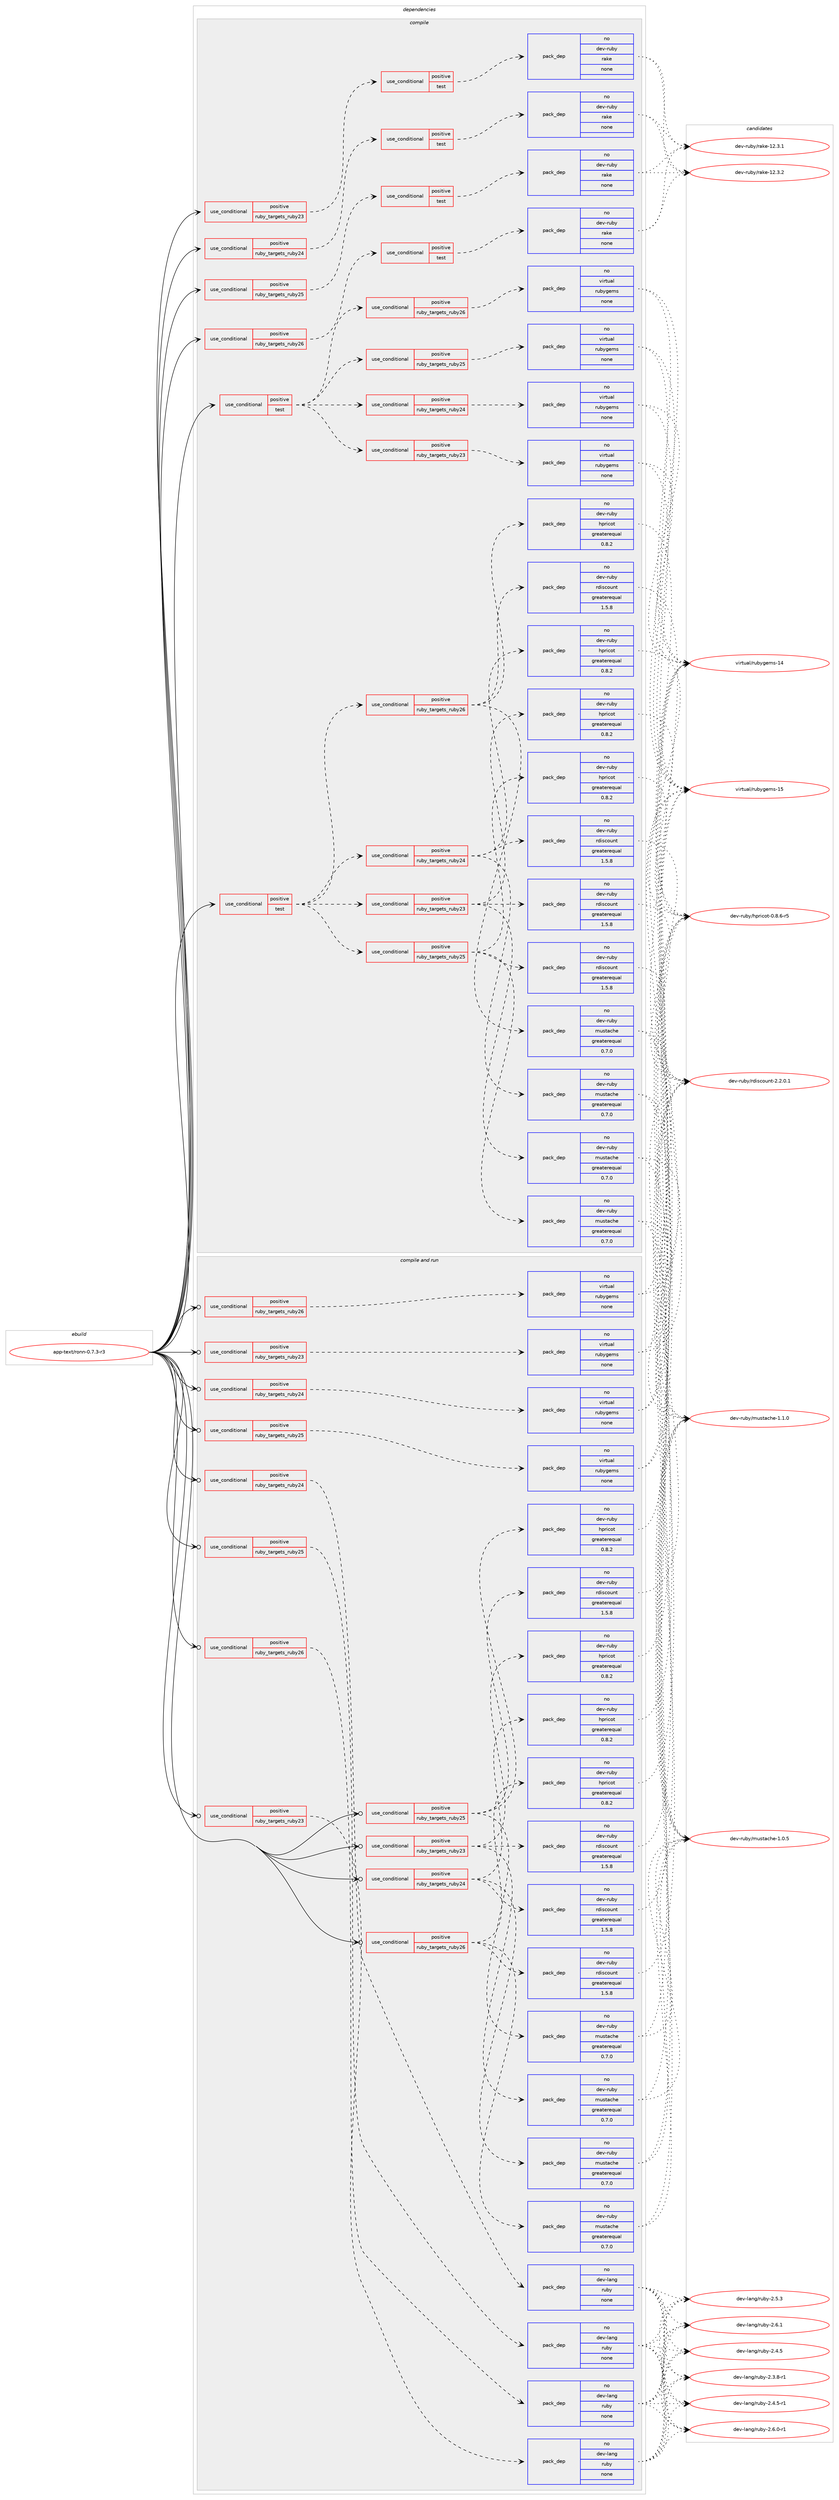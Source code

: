 digraph prolog {

# *************
# Graph options
# *************

newrank=true;
concentrate=true;
compound=true;
graph [rankdir=LR,fontname=Helvetica,fontsize=10,ranksep=1.5];#, ranksep=2.5, nodesep=0.2];
edge  [arrowhead=vee];
node  [fontname=Helvetica,fontsize=10];

# **********
# The ebuild
# **********

subgraph cluster_leftcol {
color=gray;
rank=same;
label=<<i>ebuild</i>>;
id [label="app-text/ronn-0.7.3-r3", color=red, width=4, href="../app-text/ronn-0.7.3-r3.svg"];
}

# ****************
# The dependencies
# ****************

subgraph cluster_midcol {
color=gray;
label=<<i>dependencies</i>>;
subgraph cluster_compile {
fillcolor="#eeeeee";
style=filled;
label=<<i>compile</i>>;
subgraph cond356031 {
dependency1312228 [label=<<TABLE BORDER="0" CELLBORDER="1" CELLSPACING="0" CELLPADDING="4"><TR><TD ROWSPAN="3" CELLPADDING="10">use_conditional</TD></TR><TR><TD>positive</TD></TR><TR><TD>ruby_targets_ruby23</TD></TR></TABLE>>, shape=none, color=red];
subgraph cond356032 {
dependency1312229 [label=<<TABLE BORDER="0" CELLBORDER="1" CELLSPACING="0" CELLPADDING="4"><TR><TD ROWSPAN="3" CELLPADDING="10">use_conditional</TD></TR><TR><TD>positive</TD></TR><TR><TD>test</TD></TR></TABLE>>, shape=none, color=red];
subgraph pack935646 {
dependency1312230 [label=<<TABLE BORDER="0" CELLBORDER="1" CELLSPACING="0" CELLPADDING="4" WIDTH="220"><TR><TD ROWSPAN="6" CELLPADDING="30">pack_dep</TD></TR><TR><TD WIDTH="110">no</TD></TR><TR><TD>dev-ruby</TD></TR><TR><TD>rake</TD></TR><TR><TD>none</TD></TR><TR><TD></TD></TR></TABLE>>, shape=none, color=blue];
}
dependency1312229:e -> dependency1312230:w [weight=20,style="dashed",arrowhead="vee"];
}
dependency1312228:e -> dependency1312229:w [weight=20,style="dashed",arrowhead="vee"];
}
id:e -> dependency1312228:w [weight=20,style="solid",arrowhead="vee"];
subgraph cond356033 {
dependency1312231 [label=<<TABLE BORDER="0" CELLBORDER="1" CELLSPACING="0" CELLPADDING="4"><TR><TD ROWSPAN="3" CELLPADDING="10">use_conditional</TD></TR><TR><TD>positive</TD></TR><TR><TD>ruby_targets_ruby24</TD></TR></TABLE>>, shape=none, color=red];
subgraph cond356034 {
dependency1312232 [label=<<TABLE BORDER="0" CELLBORDER="1" CELLSPACING="0" CELLPADDING="4"><TR><TD ROWSPAN="3" CELLPADDING="10">use_conditional</TD></TR><TR><TD>positive</TD></TR><TR><TD>test</TD></TR></TABLE>>, shape=none, color=red];
subgraph pack935647 {
dependency1312233 [label=<<TABLE BORDER="0" CELLBORDER="1" CELLSPACING="0" CELLPADDING="4" WIDTH="220"><TR><TD ROWSPAN="6" CELLPADDING="30">pack_dep</TD></TR><TR><TD WIDTH="110">no</TD></TR><TR><TD>dev-ruby</TD></TR><TR><TD>rake</TD></TR><TR><TD>none</TD></TR><TR><TD></TD></TR></TABLE>>, shape=none, color=blue];
}
dependency1312232:e -> dependency1312233:w [weight=20,style="dashed",arrowhead="vee"];
}
dependency1312231:e -> dependency1312232:w [weight=20,style="dashed",arrowhead="vee"];
}
id:e -> dependency1312231:w [weight=20,style="solid",arrowhead="vee"];
subgraph cond356035 {
dependency1312234 [label=<<TABLE BORDER="0" CELLBORDER="1" CELLSPACING="0" CELLPADDING="4"><TR><TD ROWSPAN="3" CELLPADDING="10">use_conditional</TD></TR><TR><TD>positive</TD></TR><TR><TD>ruby_targets_ruby25</TD></TR></TABLE>>, shape=none, color=red];
subgraph cond356036 {
dependency1312235 [label=<<TABLE BORDER="0" CELLBORDER="1" CELLSPACING="0" CELLPADDING="4"><TR><TD ROWSPAN="3" CELLPADDING="10">use_conditional</TD></TR><TR><TD>positive</TD></TR><TR><TD>test</TD></TR></TABLE>>, shape=none, color=red];
subgraph pack935648 {
dependency1312236 [label=<<TABLE BORDER="0" CELLBORDER="1" CELLSPACING="0" CELLPADDING="4" WIDTH="220"><TR><TD ROWSPAN="6" CELLPADDING="30">pack_dep</TD></TR><TR><TD WIDTH="110">no</TD></TR><TR><TD>dev-ruby</TD></TR><TR><TD>rake</TD></TR><TR><TD>none</TD></TR><TR><TD></TD></TR></TABLE>>, shape=none, color=blue];
}
dependency1312235:e -> dependency1312236:w [weight=20,style="dashed",arrowhead="vee"];
}
dependency1312234:e -> dependency1312235:w [weight=20,style="dashed",arrowhead="vee"];
}
id:e -> dependency1312234:w [weight=20,style="solid",arrowhead="vee"];
subgraph cond356037 {
dependency1312237 [label=<<TABLE BORDER="0" CELLBORDER="1" CELLSPACING="0" CELLPADDING="4"><TR><TD ROWSPAN="3" CELLPADDING="10">use_conditional</TD></TR><TR><TD>positive</TD></TR><TR><TD>ruby_targets_ruby26</TD></TR></TABLE>>, shape=none, color=red];
subgraph cond356038 {
dependency1312238 [label=<<TABLE BORDER="0" CELLBORDER="1" CELLSPACING="0" CELLPADDING="4"><TR><TD ROWSPAN="3" CELLPADDING="10">use_conditional</TD></TR><TR><TD>positive</TD></TR><TR><TD>test</TD></TR></TABLE>>, shape=none, color=red];
subgraph pack935649 {
dependency1312239 [label=<<TABLE BORDER="0" CELLBORDER="1" CELLSPACING="0" CELLPADDING="4" WIDTH="220"><TR><TD ROWSPAN="6" CELLPADDING="30">pack_dep</TD></TR><TR><TD WIDTH="110">no</TD></TR><TR><TD>dev-ruby</TD></TR><TR><TD>rake</TD></TR><TR><TD>none</TD></TR><TR><TD></TD></TR></TABLE>>, shape=none, color=blue];
}
dependency1312238:e -> dependency1312239:w [weight=20,style="dashed",arrowhead="vee"];
}
dependency1312237:e -> dependency1312238:w [weight=20,style="dashed",arrowhead="vee"];
}
id:e -> dependency1312237:w [weight=20,style="solid",arrowhead="vee"];
subgraph cond356039 {
dependency1312240 [label=<<TABLE BORDER="0" CELLBORDER="1" CELLSPACING="0" CELLPADDING="4"><TR><TD ROWSPAN="3" CELLPADDING="10">use_conditional</TD></TR><TR><TD>positive</TD></TR><TR><TD>test</TD></TR></TABLE>>, shape=none, color=red];
subgraph cond356040 {
dependency1312241 [label=<<TABLE BORDER="0" CELLBORDER="1" CELLSPACING="0" CELLPADDING="4"><TR><TD ROWSPAN="3" CELLPADDING="10">use_conditional</TD></TR><TR><TD>positive</TD></TR><TR><TD>ruby_targets_ruby23</TD></TR></TABLE>>, shape=none, color=red];
subgraph pack935650 {
dependency1312242 [label=<<TABLE BORDER="0" CELLBORDER="1" CELLSPACING="0" CELLPADDING="4" WIDTH="220"><TR><TD ROWSPAN="6" CELLPADDING="30">pack_dep</TD></TR><TR><TD WIDTH="110">no</TD></TR><TR><TD>dev-ruby</TD></TR><TR><TD>hpricot</TD></TR><TR><TD>greaterequal</TD></TR><TR><TD>0.8.2</TD></TR></TABLE>>, shape=none, color=blue];
}
dependency1312241:e -> dependency1312242:w [weight=20,style="dashed",arrowhead="vee"];
subgraph pack935651 {
dependency1312243 [label=<<TABLE BORDER="0" CELLBORDER="1" CELLSPACING="0" CELLPADDING="4" WIDTH="220"><TR><TD ROWSPAN="6" CELLPADDING="30">pack_dep</TD></TR><TR><TD WIDTH="110">no</TD></TR><TR><TD>dev-ruby</TD></TR><TR><TD>mustache</TD></TR><TR><TD>greaterequal</TD></TR><TR><TD>0.7.0</TD></TR></TABLE>>, shape=none, color=blue];
}
dependency1312241:e -> dependency1312243:w [weight=20,style="dashed",arrowhead="vee"];
subgraph pack935652 {
dependency1312244 [label=<<TABLE BORDER="0" CELLBORDER="1" CELLSPACING="0" CELLPADDING="4" WIDTH="220"><TR><TD ROWSPAN="6" CELLPADDING="30">pack_dep</TD></TR><TR><TD WIDTH="110">no</TD></TR><TR><TD>dev-ruby</TD></TR><TR><TD>rdiscount</TD></TR><TR><TD>greaterequal</TD></TR><TR><TD>1.5.8</TD></TR></TABLE>>, shape=none, color=blue];
}
dependency1312241:e -> dependency1312244:w [weight=20,style="dashed",arrowhead="vee"];
}
dependency1312240:e -> dependency1312241:w [weight=20,style="dashed",arrowhead="vee"];
subgraph cond356041 {
dependency1312245 [label=<<TABLE BORDER="0" CELLBORDER="1" CELLSPACING="0" CELLPADDING="4"><TR><TD ROWSPAN="3" CELLPADDING="10">use_conditional</TD></TR><TR><TD>positive</TD></TR><TR><TD>ruby_targets_ruby24</TD></TR></TABLE>>, shape=none, color=red];
subgraph pack935653 {
dependency1312246 [label=<<TABLE BORDER="0" CELLBORDER="1" CELLSPACING="0" CELLPADDING="4" WIDTH="220"><TR><TD ROWSPAN="6" CELLPADDING="30">pack_dep</TD></TR><TR><TD WIDTH="110">no</TD></TR><TR><TD>dev-ruby</TD></TR><TR><TD>hpricot</TD></TR><TR><TD>greaterequal</TD></TR><TR><TD>0.8.2</TD></TR></TABLE>>, shape=none, color=blue];
}
dependency1312245:e -> dependency1312246:w [weight=20,style="dashed",arrowhead="vee"];
subgraph pack935654 {
dependency1312247 [label=<<TABLE BORDER="0" CELLBORDER="1" CELLSPACING="0" CELLPADDING="4" WIDTH="220"><TR><TD ROWSPAN="6" CELLPADDING="30">pack_dep</TD></TR><TR><TD WIDTH="110">no</TD></TR><TR><TD>dev-ruby</TD></TR><TR><TD>mustache</TD></TR><TR><TD>greaterequal</TD></TR><TR><TD>0.7.0</TD></TR></TABLE>>, shape=none, color=blue];
}
dependency1312245:e -> dependency1312247:w [weight=20,style="dashed",arrowhead="vee"];
subgraph pack935655 {
dependency1312248 [label=<<TABLE BORDER="0" CELLBORDER="1" CELLSPACING="0" CELLPADDING="4" WIDTH="220"><TR><TD ROWSPAN="6" CELLPADDING="30">pack_dep</TD></TR><TR><TD WIDTH="110">no</TD></TR><TR><TD>dev-ruby</TD></TR><TR><TD>rdiscount</TD></TR><TR><TD>greaterequal</TD></TR><TR><TD>1.5.8</TD></TR></TABLE>>, shape=none, color=blue];
}
dependency1312245:e -> dependency1312248:w [weight=20,style="dashed",arrowhead="vee"];
}
dependency1312240:e -> dependency1312245:w [weight=20,style="dashed",arrowhead="vee"];
subgraph cond356042 {
dependency1312249 [label=<<TABLE BORDER="0" CELLBORDER="1" CELLSPACING="0" CELLPADDING="4"><TR><TD ROWSPAN="3" CELLPADDING="10">use_conditional</TD></TR><TR><TD>positive</TD></TR><TR><TD>ruby_targets_ruby25</TD></TR></TABLE>>, shape=none, color=red];
subgraph pack935656 {
dependency1312250 [label=<<TABLE BORDER="0" CELLBORDER="1" CELLSPACING="0" CELLPADDING="4" WIDTH="220"><TR><TD ROWSPAN="6" CELLPADDING="30">pack_dep</TD></TR><TR><TD WIDTH="110">no</TD></TR><TR><TD>dev-ruby</TD></TR><TR><TD>hpricot</TD></TR><TR><TD>greaterequal</TD></TR><TR><TD>0.8.2</TD></TR></TABLE>>, shape=none, color=blue];
}
dependency1312249:e -> dependency1312250:w [weight=20,style="dashed",arrowhead="vee"];
subgraph pack935657 {
dependency1312251 [label=<<TABLE BORDER="0" CELLBORDER="1" CELLSPACING="0" CELLPADDING="4" WIDTH="220"><TR><TD ROWSPAN="6" CELLPADDING="30">pack_dep</TD></TR><TR><TD WIDTH="110">no</TD></TR><TR><TD>dev-ruby</TD></TR><TR><TD>mustache</TD></TR><TR><TD>greaterequal</TD></TR><TR><TD>0.7.0</TD></TR></TABLE>>, shape=none, color=blue];
}
dependency1312249:e -> dependency1312251:w [weight=20,style="dashed",arrowhead="vee"];
subgraph pack935658 {
dependency1312252 [label=<<TABLE BORDER="0" CELLBORDER="1" CELLSPACING="0" CELLPADDING="4" WIDTH="220"><TR><TD ROWSPAN="6" CELLPADDING="30">pack_dep</TD></TR><TR><TD WIDTH="110">no</TD></TR><TR><TD>dev-ruby</TD></TR><TR><TD>rdiscount</TD></TR><TR><TD>greaterequal</TD></TR><TR><TD>1.5.8</TD></TR></TABLE>>, shape=none, color=blue];
}
dependency1312249:e -> dependency1312252:w [weight=20,style="dashed",arrowhead="vee"];
}
dependency1312240:e -> dependency1312249:w [weight=20,style="dashed",arrowhead="vee"];
subgraph cond356043 {
dependency1312253 [label=<<TABLE BORDER="0" CELLBORDER="1" CELLSPACING="0" CELLPADDING="4"><TR><TD ROWSPAN="3" CELLPADDING="10">use_conditional</TD></TR><TR><TD>positive</TD></TR><TR><TD>ruby_targets_ruby26</TD></TR></TABLE>>, shape=none, color=red];
subgraph pack935659 {
dependency1312254 [label=<<TABLE BORDER="0" CELLBORDER="1" CELLSPACING="0" CELLPADDING="4" WIDTH="220"><TR><TD ROWSPAN="6" CELLPADDING="30">pack_dep</TD></TR><TR><TD WIDTH="110">no</TD></TR><TR><TD>dev-ruby</TD></TR><TR><TD>hpricot</TD></TR><TR><TD>greaterequal</TD></TR><TR><TD>0.8.2</TD></TR></TABLE>>, shape=none, color=blue];
}
dependency1312253:e -> dependency1312254:w [weight=20,style="dashed",arrowhead="vee"];
subgraph pack935660 {
dependency1312255 [label=<<TABLE BORDER="0" CELLBORDER="1" CELLSPACING="0" CELLPADDING="4" WIDTH="220"><TR><TD ROWSPAN="6" CELLPADDING="30">pack_dep</TD></TR><TR><TD WIDTH="110">no</TD></TR><TR><TD>dev-ruby</TD></TR><TR><TD>mustache</TD></TR><TR><TD>greaterequal</TD></TR><TR><TD>0.7.0</TD></TR></TABLE>>, shape=none, color=blue];
}
dependency1312253:e -> dependency1312255:w [weight=20,style="dashed",arrowhead="vee"];
subgraph pack935661 {
dependency1312256 [label=<<TABLE BORDER="0" CELLBORDER="1" CELLSPACING="0" CELLPADDING="4" WIDTH="220"><TR><TD ROWSPAN="6" CELLPADDING="30">pack_dep</TD></TR><TR><TD WIDTH="110">no</TD></TR><TR><TD>dev-ruby</TD></TR><TR><TD>rdiscount</TD></TR><TR><TD>greaterequal</TD></TR><TR><TD>1.5.8</TD></TR></TABLE>>, shape=none, color=blue];
}
dependency1312253:e -> dependency1312256:w [weight=20,style="dashed",arrowhead="vee"];
}
dependency1312240:e -> dependency1312253:w [weight=20,style="dashed",arrowhead="vee"];
}
id:e -> dependency1312240:w [weight=20,style="solid",arrowhead="vee"];
subgraph cond356044 {
dependency1312257 [label=<<TABLE BORDER="0" CELLBORDER="1" CELLSPACING="0" CELLPADDING="4"><TR><TD ROWSPAN="3" CELLPADDING="10">use_conditional</TD></TR><TR><TD>positive</TD></TR><TR><TD>test</TD></TR></TABLE>>, shape=none, color=red];
subgraph cond356045 {
dependency1312258 [label=<<TABLE BORDER="0" CELLBORDER="1" CELLSPACING="0" CELLPADDING="4"><TR><TD ROWSPAN="3" CELLPADDING="10">use_conditional</TD></TR><TR><TD>positive</TD></TR><TR><TD>ruby_targets_ruby23</TD></TR></TABLE>>, shape=none, color=red];
subgraph pack935662 {
dependency1312259 [label=<<TABLE BORDER="0" CELLBORDER="1" CELLSPACING="0" CELLPADDING="4" WIDTH="220"><TR><TD ROWSPAN="6" CELLPADDING="30">pack_dep</TD></TR><TR><TD WIDTH="110">no</TD></TR><TR><TD>virtual</TD></TR><TR><TD>rubygems</TD></TR><TR><TD>none</TD></TR><TR><TD></TD></TR></TABLE>>, shape=none, color=blue];
}
dependency1312258:e -> dependency1312259:w [weight=20,style="dashed",arrowhead="vee"];
}
dependency1312257:e -> dependency1312258:w [weight=20,style="dashed",arrowhead="vee"];
subgraph cond356046 {
dependency1312260 [label=<<TABLE BORDER="0" CELLBORDER="1" CELLSPACING="0" CELLPADDING="4"><TR><TD ROWSPAN="3" CELLPADDING="10">use_conditional</TD></TR><TR><TD>positive</TD></TR><TR><TD>ruby_targets_ruby24</TD></TR></TABLE>>, shape=none, color=red];
subgraph pack935663 {
dependency1312261 [label=<<TABLE BORDER="0" CELLBORDER="1" CELLSPACING="0" CELLPADDING="4" WIDTH="220"><TR><TD ROWSPAN="6" CELLPADDING="30">pack_dep</TD></TR><TR><TD WIDTH="110">no</TD></TR><TR><TD>virtual</TD></TR><TR><TD>rubygems</TD></TR><TR><TD>none</TD></TR><TR><TD></TD></TR></TABLE>>, shape=none, color=blue];
}
dependency1312260:e -> dependency1312261:w [weight=20,style="dashed",arrowhead="vee"];
}
dependency1312257:e -> dependency1312260:w [weight=20,style="dashed",arrowhead="vee"];
subgraph cond356047 {
dependency1312262 [label=<<TABLE BORDER="0" CELLBORDER="1" CELLSPACING="0" CELLPADDING="4"><TR><TD ROWSPAN="3" CELLPADDING="10">use_conditional</TD></TR><TR><TD>positive</TD></TR><TR><TD>ruby_targets_ruby25</TD></TR></TABLE>>, shape=none, color=red];
subgraph pack935664 {
dependency1312263 [label=<<TABLE BORDER="0" CELLBORDER="1" CELLSPACING="0" CELLPADDING="4" WIDTH="220"><TR><TD ROWSPAN="6" CELLPADDING="30">pack_dep</TD></TR><TR><TD WIDTH="110">no</TD></TR><TR><TD>virtual</TD></TR><TR><TD>rubygems</TD></TR><TR><TD>none</TD></TR><TR><TD></TD></TR></TABLE>>, shape=none, color=blue];
}
dependency1312262:e -> dependency1312263:w [weight=20,style="dashed",arrowhead="vee"];
}
dependency1312257:e -> dependency1312262:w [weight=20,style="dashed",arrowhead="vee"];
subgraph cond356048 {
dependency1312264 [label=<<TABLE BORDER="0" CELLBORDER="1" CELLSPACING="0" CELLPADDING="4"><TR><TD ROWSPAN="3" CELLPADDING="10">use_conditional</TD></TR><TR><TD>positive</TD></TR><TR><TD>ruby_targets_ruby26</TD></TR></TABLE>>, shape=none, color=red];
subgraph pack935665 {
dependency1312265 [label=<<TABLE BORDER="0" CELLBORDER="1" CELLSPACING="0" CELLPADDING="4" WIDTH="220"><TR><TD ROWSPAN="6" CELLPADDING="30">pack_dep</TD></TR><TR><TD WIDTH="110">no</TD></TR><TR><TD>virtual</TD></TR><TR><TD>rubygems</TD></TR><TR><TD>none</TD></TR><TR><TD></TD></TR></TABLE>>, shape=none, color=blue];
}
dependency1312264:e -> dependency1312265:w [weight=20,style="dashed",arrowhead="vee"];
}
dependency1312257:e -> dependency1312264:w [weight=20,style="dashed",arrowhead="vee"];
}
id:e -> dependency1312257:w [weight=20,style="solid",arrowhead="vee"];
}
subgraph cluster_compileandrun {
fillcolor="#eeeeee";
style=filled;
label=<<i>compile and run</i>>;
subgraph cond356049 {
dependency1312266 [label=<<TABLE BORDER="0" CELLBORDER="1" CELLSPACING="0" CELLPADDING="4"><TR><TD ROWSPAN="3" CELLPADDING="10">use_conditional</TD></TR><TR><TD>positive</TD></TR><TR><TD>ruby_targets_ruby23</TD></TR></TABLE>>, shape=none, color=red];
subgraph pack935666 {
dependency1312267 [label=<<TABLE BORDER="0" CELLBORDER="1" CELLSPACING="0" CELLPADDING="4" WIDTH="220"><TR><TD ROWSPAN="6" CELLPADDING="30">pack_dep</TD></TR><TR><TD WIDTH="110">no</TD></TR><TR><TD>dev-lang</TD></TR><TR><TD>ruby</TD></TR><TR><TD>none</TD></TR><TR><TD></TD></TR></TABLE>>, shape=none, color=blue];
}
dependency1312266:e -> dependency1312267:w [weight=20,style="dashed",arrowhead="vee"];
}
id:e -> dependency1312266:w [weight=20,style="solid",arrowhead="odotvee"];
subgraph cond356050 {
dependency1312268 [label=<<TABLE BORDER="0" CELLBORDER="1" CELLSPACING="0" CELLPADDING="4"><TR><TD ROWSPAN="3" CELLPADDING="10">use_conditional</TD></TR><TR><TD>positive</TD></TR><TR><TD>ruby_targets_ruby23</TD></TR></TABLE>>, shape=none, color=red];
subgraph pack935667 {
dependency1312269 [label=<<TABLE BORDER="0" CELLBORDER="1" CELLSPACING="0" CELLPADDING="4" WIDTH="220"><TR><TD ROWSPAN="6" CELLPADDING="30">pack_dep</TD></TR><TR><TD WIDTH="110">no</TD></TR><TR><TD>dev-ruby</TD></TR><TR><TD>hpricot</TD></TR><TR><TD>greaterequal</TD></TR><TR><TD>0.8.2</TD></TR></TABLE>>, shape=none, color=blue];
}
dependency1312268:e -> dependency1312269:w [weight=20,style="dashed",arrowhead="vee"];
subgraph pack935668 {
dependency1312270 [label=<<TABLE BORDER="0" CELLBORDER="1" CELLSPACING="0" CELLPADDING="4" WIDTH="220"><TR><TD ROWSPAN="6" CELLPADDING="30">pack_dep</TD></TR><TR><TD WIDTH="110">no</TD></TR><TR><TD>dev-ruby</TD></TR><TR><TD>mustache</TD></TR><TR><TD>greaterequal</TD></TR><TR><TD>0.7.0</TD></TR></TABLE>>, shape=none, color=blue];
}
dependency1312268:e -> dependency1312270:w [weight=20,style="dashed",arrowhead="vee"];
subgraph pack935669 {
dependency1312271 [label=<<TABLE BORDER="0" CELLBORDER="1" CELLSPACING="0" CELLPADDING="4" WIDTH="220"><TR><TD ROWSPAN="6" CELLPADDING="30">pack_dep</TD></TR><TR><TD WIDTH="110">no</TD></TR><TR><TD>dev-ruby</TD></TR><TR><TD>rdiscount</TD></TR><TR><TD>greaterequal</TD></TR><TR><TD>1.5.8</TD></TR></TABLE>>, shape=none, color=blue];
}
dependency1312268:e -> dependency1312271:w [weight=20,style="dashed",arrowhead="vee"];
}
id:e -> dependency1312268:w [weight=20,style="solid",arrowhead="odotvee"];
subgraph cond356051 {
dependency1312272 [label=<<TABLE BORDER="0" CELLBORDER="1" CELLSPACING="0" CELLPADDING="4"><TR><TD ROWSPAN="3" CELLPADDING="10">use_conditional</TD></TR><TR><TD>positive</TD></TR><TR><TD>ruby_targets_ruby23</TD></TR></TABLE>>, shape=none, color=red];
subgraph pack935670 {
dependency1312273 [label=<<TABLE BORDER="0" CELLBORDER="1" CELLSPACING="0" CELLPADDING="4" WIDTH="220"><TR><TD ROWSPAN="6" CELLPADDING="30">pack_dep</TD></TR><TR><TD WIDTH="110">no</TD></TR><TR><TD>virtual</TD></TR><TR><TD>rubygems</TD></TR><TR><TD>none</TD></TR><TR><TD></TD></TR></TABLE>>, shape=none, color=blue];
}
dependency1312272:e -> dependency1312273:w [weight=20,style="dashed",arrowhead="vee"];
}
id:e -> dependency1312272:w [weight=20,style="solid",arrowhead="odotvee"];
subgraph cond356052 {
dependency1312274 [label=<<TABLE BORDER="0" CELLBORDER="1" CELLSPACING="0" CELLPADDING="4"><TR><TD ROWSPAN="3" CELLPADDING="10">use_conditional</TD></TR><TR><TD>positive</TD></TR><TR><TD>ruby_targets_ruby24</TD></TR></TABLE>>, shape=none, color=red];
subgraph pack935671 {
dependency1312275 [label=<<TABLE BORDER="0" CELLBORDER="1" CELLSPACING="0" CELLPADDING="4" WIDTH="220"><TR><TD ROWSPAN="6" CELLPADDING="30">pack_dep</TD></TR><TR><TD WIDTH="110">no</TD></TR><TR><TD>dev-lang</TD></TR><TR><TD>ruby</TD></TR><TR><TD>none</TD></TR><TR><TD></TD></TR></TABLE>>, shape=none, color=blue];
}
dependency1312274:e -> dependency1312275:w [weight=20,style="dashed",arrowhead="vee"];
}
id:e -> dependency1312274:w [weight=20,style="solid",arrowhead="odotvee"];
subgraph cond356053 {
dependency1312276 [label=<<TABLE BORDER="0" CELLBORDER="1" CELLSPACING="0" CELLPADDING="4"><TR><TD ROWSPAN="3" CELLPADDING="10">use_conditional</TD></TR><TR><TD>positive</TD></TR><TR><TD>ruby_targets_ruby24</TD></TR></TABLE>>, shape=none, color=red];
subgraph pack935672 {
dependency1312277 [label=<<TABLE BORDER="0" CELLBORDER="1" CELLSPACING="0" CELLPADDING="4" WIDTH="220"><TR><TD ROWSPAN="6" CELLPADDING="30">pack_dep</TD></TR><TR><TD WIDTH="110">no</TD></TR><TR><TD>dev-ruby</TD></TR><TR><TD>hpricot</TD></TR><TR><TD>greaterequal</TD></TR><TR><TD>0.8.2</TD></TR></TABLE>>, shape=none, color=blue];
}
dependency1312276:e -> dependency1312277:w [weight=20,style="dashed",arrowhead="vee"];
subgraph pack935673 {
dependency1312278 [label=<<TABLE BORDER="0" CELLBORDER="1" CELLSPACING="0" CELLPADDING="4" WIDTH="220"><TR><TD ROWSPAN="6" CELLPADDING="30">pack_dep</TD></TR><TR><TD WIDTH="110">no</TD></TR><TR><TD>dev-ruby</TD></TR><TR><TD>mustache</TD></TR><TR><TD>greaterequal</TD></TR><TR><TD>0.7.0</TD></TR></TABLE>>, shape=none, color=blue];
}
dependency1312276:e -> dependency1312278:w [weight=20,style="dashed",arrowhead="vee"];
subgraph pack935674 {
dependency1312279 [label=<<TABLE BORDER="0" CELLBORDER="1" CELLSPACING="0" CELLPADDING="4" WIDTH="220"><TR><TD ROWSPAN="6" CELLPADDING="30">pack_dep</TD></TR><TR><TD WIDTH="110">no</TD></TR><TR><TD>dev-ruby</TD></TR><TR><TD>rdiscount</TD></TR><TR><TD>greaterequal</TD></TR><TR><TD>1.5.8</TD></TR></TABLE>>, shape=none, color=blue];
}
dependency1312276:e -> dependency1312279:w [weight=20,style="dashed",arrowhead="vee"];
}
id:e -> dependency1312276:w [weight=20,style="solid",arrowhead="odotvee"];
subgraph cond356054 {
dependency1312280 [label=<<TABLE BORDER="0" CELLBORDER="1" CELLSPACING="0" CELLPADDING="4"><TR><TD ROWSPAN="3" CELLPADDING="10">use_conditional</TD></TR><TR><TD>positive</TD></TR><TR><TD>ruby_targets_ruby24</TD></TR></TABLE>>, shape=none, color=red];
subgraph pack935675 {
dependency1312281 [label=<<TABLE BORDER="0" CELLBORDER="1" CELLSPACING="0" CELLPADDING="4" WIDTH="220"><TR><TD ROWSPAN="6" CELLPADDING="30">pack_dep</TD></TR><TR><TD WIDTH="110">no</TD></TR><TR><TD>virtual</TD></TR><TR><TD>rubygems</TD></TR><TR><TD>none</TD></TR><TR><TD></TD></TR></TABLE>>, shape=none, color=blue];
}
dependency1312280:e -> dependency1312281:w [weight=20,style="dashed",arrowhead="vee"];
}
id:e -> dependency1312280:w [weight=20,style="solid",arrowhead="odotvee"];
subgraph cond356055 {
dependency1312282 [label=<<TABLE BORDER="0" CELLBORDER="1" CELLSPACING="0" CELLPADDING="4"><TR><TD ROWSPAN="3" CELLPADDING="10">use_conditional</TD></TR><TR><TD>positive</TD></TR><TR><TD>ruby_targets_ruby25</TD></TR></TABLE>>, shape=none, color=red];
subgraph pack935676 {
dependency1312283 [label=<<TABLE BORDER="0" CELLBORDER="1" CELLSPACING="0" CELLPADDING="4" WIDTH="220"><TR><TD ROWSPAN="6" CELLPADDING="30">pack_dep</TD></TR><TR><TD WIDTH="110">no</TD></TR><TR><TD>dev-lang</TD></TR><TR><TD>ruby</TD></TR><TR><TD>none</TD></TR><TR><TD></TD></TR></TABLE>>, shape=none, color=blue];
}
dependency1312282:e -> dependency1312283:w [weight=20,style="dashed",arrowhead="vee"];
}
id:e -> dependency1312282:w [weight=20,style="solid",arrowhead="odotvee"];
subgraph cond356056 {
dependency1312284 [label=<<TABLE BORDER="0" CELLBORDER="1" CELLSPACING="0" CELLPADDING="4"><TR><TD ROWSPAN="3" CELLPADDING="10">use_conditional</TD></TR><TR><TD>positive</TD></TR><TR><TD>ruby_targets_ruby25</TD></TR></TABLE>>, shape=none, color=red];
subgraph pack935677 {
dependency1312285 [label=<<TABLE BORDER="0" CELLBORDER="1" CELLSPACING="0" CELLPADDING="4" WIDTH="220"><TR><TD ROWSPAN="6" CELLPADDING="30">pack_dep</TD></TR><TR><TD WIDTH="110">no</TD></TR><TR><TD>dev-ruby</TD></TR><TR><TD>hpricot</TD></TR><TR><TD>greaterequal</TD></TR><TR><TD>0.8.2</TD></TR></TABLE>>, shape=none, color=blue];
}
dependency1312284:e -> dependency1312285:w [weight=20,style="dashed",arrowhead="vee"];
subgraph pack935678 {
dependency1312286 [label=<<TABLE BORDER="0" CELLBORDER="1" CELLSPACING="0" CELLPADDING="4" WIDTH="220"><TR><TD ROWSPAN="6" CELLPADDING="30">pack_dep</TD></TR><TR><TD WIDTH="110">no</TD></TR><TR><TD>dev-ruby</TD></TR><TR><TD>mustache</TD></TR><TR><TD>greaterequal</TD></TR><TR><TD>0.7.0</TD></TR></TABLE>>, shape=none, color=blue];
}
dependency1312284:e -> dependency1312286:w [weight=20,style="dashed",arrowhead="vee"];
subgraph pack935679 {
dependency1312287 [label=<<TABLE BORDER="0" CELLBORDER="1" CELLSPACING="0" CELLPADDING="4" WIDTH="220"><TR><TD ROWSPAN="6" CELLPADDING="30">pack_dep</TD></TR><TR><TD WIDTH="110">no</TD></TR><TR><TD>dev-ruby</TD></TR><TR><TD>rdiscount</TD></TR><TR><TD>greaterequal</TD></TR><TR><TD>1.5.8</TD></TR></TABLE>>, shape=none, color=blue];
}
dependency1312284:e -> dependency1312287:w [weight=20,style="dashed",arrowhead="vee"];
}
id:e -> dependency1312284:w [weight=20,style="solid",arrowhead="odotvee"];
subgraph cond356057 {
dependency1312288 [label=<<TABLE BORDER="0" CELLBORDER="1" CELLSPACING="0" CELLPADDING="4"><TR><TD ROWSPAN="3" CELLPADDING="10">use_conditional</TD></TR><TR><TD>positive</TD></TR><TR><TD>ruby_targets_ruby25</TD></TR></TABLE>>, shape=none, color=red];
subgraph pack935680 {
dependency1312289 [label=<<TABLE BORDER="0" CELLBORDER="1" CELLSPACING="0" CELLPADDING="4" WIDTH="220"><TR><TD ROWSPAN="6" CELLPADDING="30">pack_dep</TD></TR><TR><TD WIDTH="110">no</TD></TR><TR><TD>virtual</TD></TR><TR><TD>rubygems</TD></TR><TR><TD>none</TD></TR><TR><TD></TD></TR></TABLE>>, shape=none, color=blue];
}
dependency1312288:e -> dependency1312289:w [weight=20,style="dashed",arrowhead="vee"];
}
id:e -> dependency1312288:w [weight=20,style="solid",arrowhead="odotvee"];
subgraph cond356058 {
dependency1312290 [label=<<TABLE BORDER="0" CELLBORDER="1" CELLSPACING="0" CELLPADDING="4"><TR><TD ROWSPAN="3" CELLPADDING="10">use_conditional</TD></TR><TR><TD>positive</TD></TR><TR><TD>ruby_targets_ruby26</TD></TR></TABLE>>, shape=none, color=red];
subgraph pack935681 {
dependency1312291 [label=<<TABLE BORDER="0" CELLBORDER="1" CELLSPACING="0" CELLPADDING="4" WIDTH="220"><TR><TD ROWSPAN="6" CELLPADDING="30">pack_dep</TD></TR><TR><TD WIDTH="110">no</TD></TR><TR><TD>dev-lang</TD></TR><TR><TD>ruby</TD></TR><TR><TD>none</TD></TR><TR><TD></TD></TR></TABLE>>, shape=none, color=blue];
}
dependency1312290:e -> dependency1312291:w [weight=20,style="dashed",arrowhead="vee"];
}
id:e -> dependency1312290:w [weight=20,style="solid",arrowhead="odotvee"];
subgraph cond356059 {
dependency1312292 [label=<<TABLE BORDER="0" CELLBORDER="1" CELLSPACING="0" CELLPADDING="4"><TR><TD ROWSPAN="3" CELLPADDING="10">use_conditional</TD></TR><TR><TD>positive</TD></TR><TR><TD>ruby_targets_ruby26</TD></TR></TABLE>>, shape=none, color=red];
subgraph pack935682 {
dependency1312293 [label=<<TABLE BORDER="0" CELLBORDER="1" CELLSPACING="0" CELLPADDING="4" WIDTH="220"><TR><TD ROWSPAN="6" CELLPADDING="30">pack_dep</TD></TR><TR><TD WIDTH="110">no</TD></TR><TR><TD>dev-ruby</TD></TR><TR><TD>hpricot</TD></TR><TR><TD>greaterequal</TD></TR><TR><TD>0.8.2</TD></TR></TABLE>>, shape=none, color=blue];
}
dependency1312292:e -> dependency1312293:w [weight=20,style="dashed",arrowhead="vee"];
subgraph pack935683 {
dependency1312294 [label=<<TABLE BORDER="0" CELLBORDER="1" CELLSPACING="0" CELLPADDING="4" WIDTH="220"><TR><TD ROWSPAN="6" CELLPADDING="30">pack_dep</TD></TR><TR><TD WIDTH="110">no</TD></TR><TR><TD>dev-ruby</TD></TR><TR><TD>mustache</TD></TR><TR><TD>greaterequal</TD></TR><TR><TD>0.7.0</TD></TR></TABLE>>, shape=none, color=blue];
}
dependency1312292:e -> dependency1312294:w [weight=20,style="dashed",arrowhead="vee"];
subgraph pack935684 {
dependency1312295 [label=<<TABLE BORDER="0" CELLBORDER="1" CELLSPACING="0" CELLPADDING="4" WIDTH="220"><TR><TD ROWSPAN="6" CELLPADDING="30">pack_dep</TD></TR><TR><TD WIDTH="110">no</TD></TR><TR><TD>dev-ruby</TD></TR><TR><TD>rdiscount</TD></TR><TR><TD>greaterequal</TD></TR><TR><TD>1.5.8</TD></TR></TABLE>>, shape=none, color=blue];
}
dependency1312292:e -> dependency1312295:w [weight=20,style="dashed",arrowhead="vee"];
}
id:e -> dependency1312292:w [weight=20,style="solid",arrowhead="odotvee"];
subgraph cond356060 {
dependency1312296 [label=<<TABLE BORDER="0" CELLBORDER="1" CELLSPACING="0" CELLPADDING="4"><TR><TD ROWSPAN="3" CELLPADDING="10">use_conditional</TD></TR><TR><TD>positive</TD></TR><TR><TD>ruby_targets_ruby26</TD></TR></TABLE>>, shape=none, color=red];
subgraph pack935685 {
dependency1312297 [label=<<TABLE BORDER="0" CELLBORDER="1" CELLSPACING="0" CELLPADDING="4" WIDTH="220"><TR><TD ROWSPAN="6" CELLPADDING="30">pack_dep</TD></TR><TR><TD WIDTH="110">no</TD></TR><TR><TD>virtual</TD></TR><TR><TD>rubygems</TD></TR><TR><TD>none</TD></TR><TR><TD></TD></TR></TABLE>>, shape=none, color=blue];
}
dependency1312296:e -> dependency1312297:w [weight=20,style="dashed",arrowhead="vee"];
}
id:e -> dependency1312296:w [weight=20,style="solid",arrowhead="odotvee"];
}
subgraph cluster_run {
fillcolor="#eeeeee";
style=filled;
label=<<i>run</i>>;
}
}

# **************
# The candidates
# **************

subgraph cluster_choices {
rank=same;
color=gray;
label=<<i>candidates</i>>;

subgraph choice935646 {
color=black;
nodesep=1;
choice1001011184511411798121471149710710145495046514649 [label="dev-ruby/rake-12.3.1", color=red, width=4,href="../dev-ruby/rake-12.3.1.svg"];
choice1001011184511411798121471149710710145495046514650 [label="dev-ruby/rake-12.3.2", color=red, width=4,href="../dev-ruby/rake-12.3.2.svg"];
dependency1312230:e -> choice1001011184511411798121471149710710145495046514649:w [style=dotted,weight="100"];
dependency1312230:e -> choice1001011184511411798121471149710710145495046514650:w [style=dotted,weight="100"];
}
subgraph choice935647 {
color=black;
nodesep=1;
choice1001011184511411798121471149710710145495046514649 [label="dev-ruby/rake-12.3.1", color=red, width=4,href="../dev-ruby/rake-12.3.1.svg"];
choice1001011184511411798121471149710710145495046514650 [label="dev-ruby/rake-12.3.2", color=red, width=4,href="../dev-ruby/rake-12.3.2.svg"];
dependency1312233:e -> choice1001011184511411798121471149710710145495046514649:w [style=dotted,weight="100"];
dependency1312233:e -> choice1001011184511411798121471149710710145495046514650:w [style=dotted,weight="100"];
}
subgraph choice935648 {
color=black;
nodesep=1;
choice1001011184511411798121471149710710145495046514649 [label="dev-ruby/rake-12.3.1", color=red, width=4,href="../dev-ruby/rake-12.3.1.svg"];
choice1001011184511411798121471149710710145495046514650 [label="dev-ruby/rake-12.3.2", color=red, width=4,href="../dev-ruby/rake-12.3.2.svg"];
dependency1312236:e -> choice1001011184511411798121471149710710145495046514649:w [style=dotted,weight="100"];
dependency1312236:e -> choice1001011184511411798121471149710710145495046514650:w [style=dotted,weight="100"];
}
subgraph choice935649 {
color=black;
nodesep=1;
choice1001011184511411798121471149710710145495046514649 [label="dev-ruby/rake-12.3.1", color=red, width=4,href="../dev-ruby/rake-12.3.1.svg"];
choice1001011184511411798121471149710710145495046514650 [label="dev-ruby/rake-12.3.2", color=red, width=4,href="../dev-ruby/rake-12.3.2.svg"];
dependency1312239:e -> choice1001011184511411798121471149710710145495046514649:w [style=dotted,weight="100"];
dependency1312239:e -> choice1001011184511411798121471149710710145495046514650:w [style=dotted,weight="100"];
}
subgraph choice935650 {
color=black;
nodesep=1;
choice100101118451141179812147104112114105991111164548465646544511453 [label="dev-ruby/hpricot-0.8.6-r5", color=red, width=4,href="../dev-ruby/hpricot-0.8.6-r5.svg"];
dependency1312242:e -> choice100101118451141179812147104112114105991111164548465646544511453:w [style=dotted,weight="100"];
}
subgraph choice935651 {
color=black;
nodesep=1;
choice1001011184511411798121471091171151169799104101454946484653 [label="dev-ruby/mustache-1.0.5", color=red, width=4,href="../dev-ruby/mustache-1.0.5.svg"];
choice1001011184511411798121471091171151169799104101454946494648 [label="dev-ruby/mustache-1.1.0", color=red, width=4,href="../dev-ruby/mustache-1.1.0.svg"];
dependency1312243:e -> choice1001011184511411798121471091171151169799104101454946484653:w [style=dotted,weight="100"];
dependency1312243:e -> choice1001011184511411798121471091171151169799104101454946494648:w [style=dotted,weight="100"];
}
subgraph choice935652 {
color=black;
nodesep=1;
choice100101118451141179812147114100105115991111171101164550465046484649 [label="dev-ruby/rdiscount-2.2.0.1", color=red, width=4,href="../dev-ruby/rdiscount-2.2.0.1.svg"];
dependency1312244:e -> choice100101118451141179812147114100105115991111171101164550465046484649:w [style=dotted,weight="100"];
}
subgraph choice935653 {
color=black;
nodesep=1;
choice100101118451141179812147104112114105991111164548465646544511453 [label="dev-ruby/hpricot-0.8.6-r5", color=red, width=4,href="../dev-ruby/hpricot-0.8.6-r5.svg"];
dependency1312246:e -> choice100101118451141179812147104112114105991111164548465646544511453:w [style=dotted,weight="100"];
}
subgraph choice935654 {
color=black;
nodesep=1;
choice1001011184511411798121471091171151169799104101454946484653 [label="dev-ruby/mustache-1.0.5", color=red, width=4,href="../dev-ruby/mustache-1.0.5.svg"];
choice1001011184511411798121471091171151169799104101454946494648 [label="dev-ruby/mustache-1.1.0", color=red, width=4,href="../dev-ruby/mustache-1.1.0.svg"];
dependency1312247:e -> choice1001011184511411798121471091171151169799104101454946484653:w [style=dotted,weight="100"];
dependency1312247:e -> choice1001011184511411798121471091171151169799104101454946494648:w [style=dotted,weight="100"];
}
subgraph choice935655 {
color=black;
nodesep=1;
choice100101118451141179812147114100105115991111171101164550465046484649 [label="dev-ruby/rdiscount-2.2.0.1", color=red, width=4,href="../dev-ruby/rdiscount-2.2.0.1.svg"];
dependency1312248:e -> choice100101118451141179812147114100105115991111171101164550465046484649:w [style=dotted,weight="100"];
}
subgraph choice935656 {
color=black;
nodesep=1;
choice100101118451141179812147104112114105991111164548465646544511453 [label="dev-ruby/hpricot-0.8.6-r5", color=red, width=4,href="../dev-ruby/hpricot-0.8.6-r5.svg"];
dependency1312250:e -> choice100101118451141179812147104112114105991111164548465646544511453:w [style=dotted,weight="100"];
}
subgraph choice935657 {
color=black;
nodesep=1;
choice1001011184511411798121471091171151169799104101454946484653 [label="dev-ruby/mustache-1.0.5", color=red, width=4,href="../dev-ruby/mustache-1.0.5.svg"];
choice1001011184511411798121471091171151169799104101454946494648 [label="dev-ruby/mustache-1.1.0", color=red, width=4,href="../dev-ruby/mustache-1.1.0.svg"];
dependency1312251:e -> choice1001011184511411798121471091171151169799104101454946484653:w [style=dotted,weight="100"];
dependency1312251:e -> choice1001011184511411798121471091171151169799104101454946494648:w [style=dotted,weight="100"];
}
subgraph choice935658 {
color=black;
nodesep=1;
choice100101118451141179812147114100105115991111171101164550465046484649 [label="dev-ruby/rdiscount-2.2.0.1", color=red, width=4,href="../dev-ruby/rdiscount-2.2.0.1.svg"];
dependency1312252:e -> choice100101118451141179812147114100105115991111171101164550465046484649:w [style=dotted,weight="100"];
}
subgraph choice935659 {
color=black;
nodesep=1;
choice100101118451141179812147104112114105991111164548465646544511453 [label="dev-ruby/hpricot-0.8.6-r5", color=red, width=4,href="../dev-ruby/hpricot-0.8.6-r5.svg"];
dependency1312254:e -> choice100101118451141179812147104112114105991111164548465646544511453:w [style=dotted,weight="100"];
}
subgraph choice935660 {
color=black;
nodesep=1;
choice1001011184511411798121471091171151169799104101454946484653 [label="dev-ruby/mustache-1.0.5", color=red, width=4,href="../dev-ruby/mustache-1.0.5.svg"];
choice1001011184511411798121471091171151169799104101454946494648 [label="dev-ruby/mustache-1.1.0", color=red, width=4,href="../dev-ruby/mustache-1.1.0.svg"];
dependency1312255:e -> choice1001011184511411798121471091171151169799104101454946484653:w [style=dotted,weight="100"];
dependency1312255:e -> choice1001011184511411798121471091171151169799104101454946494648:w [style=dotted,weight="100"];
}
subgraph choice935661 {
color=black;
nodesep=1;
choice100101118451141179812147114100105115991111171101164550465046484649 [label="dev-ruby/rdiscount-2.2.0.1", color=red, width=4,href="../dev-ruby/rdiscount-2.2.0.1.svg"];
dependency1312256:e -> choice100101118451141179812147114100105115991111171101164550465046484649:w [style=dotted,weight="100"];
}
subgraph choice935662 {
color=black;
nodesep=1;
choice118105114116117971084711411798121103101109115454952 [label="virtual/rubygems-14", color=red, width=4,href="../virtual/rubygems-14.svg"];
choice118105114116117971084711411798121103101109115454953 [label="virtual/rubygems-15", color=red, width=4,href="../virtual/rubygems-15.svg"];
dependency1312259:e -> choice118105114116117971084711411798121103101109115454952:w [style=dotted,weight="100"];
dependency1312259:e -> choice118105114116117971084711411798121103101109115454953:w [style=dotted,weight="100"];
}
subgraph choice935663 {
color=black;
nodesep=1;
choice118105114116117971084711411798121103101109115454952 [label="virtual/rubygems-14", color=red, width=4,href="../virtual/rubygems-14.svg"];
choice118105114116117971084711411798121103101109115454953 [label="virtual/rubygems-15", color=red, width=4,href="../virtual/rubygems-15.svg"];
dependency1312261:e -> choice118105114116117971084711411798121103101109115454952:w [style=dotted,weight="100"];
dependency1312261:e -> choice118105114116117971084711411798121103101109115454953:w [style=dotted,weight="100"];
}
subgraph choice935664 {
color=black;
nodesep=1;
choice118105114116117971084711411798121103101109115454952 [label="virtual/rubygems-14", color=red, width=4,href="../virtual/rubygems-14.svg"];
choice118105114116117971084711411798121103101109115454953 [label="virtual/rubygems-15", color=red, width=4,href="../virtual/rubygems-15.svg"];
dependency1312263:e -> choice118105114116117971084711411798121103101109115454952:w [style=dotted,weight="100"];
dependency1312263:e -> choice118105114116117971084711411798121103101109115454953:w [style=dotted,weight="100"];
}
subgraph choice935665 {
color=black;
nodesep=1;
choice118105114116117971084711411798121103101109115454952 [label="virtual/rubygems-14", color=red, width=4,href="../virtual/rubygems-14.svg"];
choice118105114116117971084711411798121103101109115454953 [label="virtual/rubygems-15", color=red, width=4,href="../virtual/rubygems-15.svg"];
dependency1312265:e -> choice118105114116117971084711411798121103101109115454952:w [style=dotted,weight="100"];
dependency1312265:e -> choice118105114116117971084711411798121103101109115454953:w [style=dotted,weight="100"];
}
subgraph choice935666 {
color=black;
nodesep=1;
choice100101118451089711010347114117981214550465146564511449 [label="dev-lang/ruby-2.3.8-r1", color=red, width=4,href="../dev-lang/ruby-2.3.8-r1.svg"];
choice10010111845108971101034711411798121455046524653 [label="dev-lang/ruby-2.4.5", color=red, width=4,href="../dev-lang/ruby-2.4.5.svg"];
choice100101118451089711010347114117981214550465246534511449 [label="dev-lang/ruby-2.4.5-r1", color=red, width=4,href="../dev-lang/ruby-2.4.5-r1.svg"];
choice10010111845108971101034711411798121455046534651 [label="dev-lang/ruby-2.5.3", color=red, width=4,href="../dev-lang/ruby-2.5.3.svg"];
choice100101118451089711010347114117981214550465446484511449 [label="dev-lang/ruby-2.6.0-r1", color=red, width=4,href="../dev-lang/ruby-2.6.0-r1.svg"];
choice10010111845108971101034711411798121455046544649 [label="dev-lang/ruby-2.6.1", color=red, width=4,href="../dev-lang/ruby-2.6.1.svg"];
dependency1312267:e -> choice100101118451089711010347114117981214550465146564511449:w [style=dotted,weight="100"];
dependency1312267:e -> choice10010111845108971101034711411798121455046524653:w [style=dotted,weight="100"];
dependency1312267:e -> choice100101118451089711010347114117981214550465246534511449:w [style=dotted,weight="100"];
dependency1312267:e -> choice10010111845108971101034711411798121455046534651:w [style=dotted,weight="100"];
dependency1312267:e -> choice100101118451089711010347114117981214550465446484511449:w [style=dotted,weight="100"];
dependency1312267:e -> choice10010111845108971101034711411798121455046544649:w [style=dotted,weight="100"];
}
subgraph choice935667 {
color=black;
nodesep=1;
choice100101118451141179812147104112114105991111164548465646544511453 [label="dev-ruby/hpricot-0.8.6-r5", color=red, width=4,href="../dev-ruby/hpricot-0.8.6-r5.svg"];
dependency1312269:e -> choice100101118451141179812147104112114105991111164548465646544511453:w [style=dotted,weight="100"];
}
subgraph choice935668 {
color=black;
nodesep=1;
choice1001011184511411798121471091171151169799104101454946484653 [label="dev-ruby/mustache-1.0.5", color=red, width=4,href="../dev-ruby/mustache-1.0.5.svg"];
choice1001011184511411798121471091171151169799104101454946494648 [label="dev-ruby/mustache-1.1.0", color=red, width=4,href="../dev-ruby/mustache-1.1.0.svg"];
dependency1312270:e -> choice1001011184511411798121471091171151169799104101454946484653:w [style=dotted,weight="100"];
dependency1312270:e -> choice1001011184511411798121471091171151169799104101454946494648:w [style=dotted,weight="100"];
}
subgraph choice935669 {
color=black;
nodesep=1;
choice100101118451141179812147114100105115991111171101164550465046484649 [label="dev-ruby/rdiscount-2.2.0.1", color=red, width=4,href="../dev-ruby/rdiscount-2.2.0.1.svg"];
dependency1312271:e -> choice100101118451141179812147114100105115991111171101164550465046484649:w [style=dotted,weight="100"];
}
subgraph choice935670 {
color=black;
nodesep=1;
choice118105114116117971084711411798121103101109115454952 [label="virtual/rubygems-14", color=red, width=4,href="../virtual/rubygems-14.svg"];
choice118105114116117971084711411798121103101109115454953 [label="virtual/rubygems-15", color=red, width=4,href="../virtual/rubygems-15.svg"];
dependency1312273:e -> choice118105114116117971084711411798121103101109115454952:w [style=dotted,weight="100"];
dependency1312273:e -> choice118105114116117971084711411798121103101109115454953:w [style=dotted,weight="100"];
}
subgraph choice935671 {
color=black;
nodesep=1;
choice100101118451089711010347114117981214550465146564511449 [label="dev-lang/ruby-2.3.8-r1", color=red, width=4,href="../dev-lang/ruby-2.3.8-r1.svg"];
choice10010111845108971101034711411798121455046524653 [label="dev-lang/ruby-2.4.5", color=red, width=4,href="../dev-lang/ruby-2.4.5.svg"];
choice100101118451089711010347114117981214550465246534511449 [label="dev-lang/ruby-2.4.5-r1", color=red, width=4,href="../dev-lang/ruby-2.4.5-r1.svg"];
choice10010111845108971101034711411798121455046534651 [label="dev-lang/ruby-2.5.3", color=red, width=4,href="../dev-lang/ruby-2.5.3.svg"];
choice100101118451089711010347114117981214550465446484511449 [label="dev-lang/ruby-2.6.0-r1", color=red, width=4,href="../dev-lang/ruby-2.6.0-r1.svg"];
choice10010111845108971101034711411798121455046544649 [label="dev-lang/ruby-2.6.1", color=red, width=4,href="../dev-lang/ruby-2.6.1.svg"];
dependency1312275:e -> choice100101118451089711010347114117981214550465146564511449:w [style=dotted,weight="100"];
dependency1312275:e -> choice10010111845108971101034711411798121455046524653:w [style=dotted,weight="100"];
dependency1312275:e -> choice100101118451089711010347114117981214550465246534511449:w [style=dotted,weight="100"];
dependency1312275:e -> choice10010111845108971101034711411798121455046534651:w [style=dotted,weight="100"];
dependency1312275:e -> choice100101118451089711010347114117981214550465446484511449:w [style=dotted,weight="100"];
dependency1312275:e -> choice10010111845108971101034711411798121455046544649:w [style=dotted,weight="100"];
}
subgraph choice935672 {
color=black;
nodesep=1;
choice100101118451141179812147104112114105991111164548465646544511453 [label="dev-ruby/hpricot-0.8.6-r5", color=red, width=4,href="../dev-ruby/hpricot-0.8.6-r5.svg"];
dependency1312277:e -> choice100101118451141179812147104112114105991111164548465646544511453:w [style=dotted,weight="100"];
}
subgraph choice935673 {
color=black;
nodesep=1;
choice1001011184511411798121471091171151169799104101454946484653 [label="dev-ruby/mustache-1.0.5", color=red, width=4,href="../dev-ruby/mustache-1.0.5.svg"];
choice1001011184511411798121471091171151169799104101454946494648 [label="dev-ruby/mustache-1.1.0", color=red, width=4,href="../dev-ruby/mustache-1.1.0.svg"];
dependency1312278:e -> choice1001011184511411798121471091171151169799104101454946484653:w [style=dotted,weight="100"];
dependency1312278:e -> choice1001011184511411798121471091171151169799104101454946494648:w [style=dotted,weight="100"];
}
subgraph choice935674 {
color=black;
nodesep=1;
choice100101118451141179812147114100105115991111171101164550465046484649 [label="dev-ruby/rdiscount-2.2.0.1", color=red, width=4,href="../dev-ruby/rdiscount-2.2.0.1.svg"];
dependency1312279:e -> choice100101118451141179812147114100105115991111171101164550465046484649:w [style=dotted,weight="100"];
}
subgraph choice935675 {
color=black;
nodesep=1;
choice118105114116117971084711411798121103101109115454952 [label="virtual/rubygems-14", color=red, width=4,href="../virtual/rubygems-14.svg"];
choice118105114116117971084711411798121103101109115454953 [label="virtual/rubygems-15", color=red, width=4,href="../virtual/rubygems-15.svg"];
dependency1312281:e -> choice118105114116117971084711411798121103101109115454952:w [style=dotted,weight="100"];
dependency1312281:e -> choice118105114116117971084711411798121103101109115454953:w [style=dotted,weight="100"];
}
subgraph choice935676 {
color=black;
nodesep=1;
choice100101118451089711010347114117981214550465146564511449 [label="dev-lang/ruby-2.3.8-r1", color=red, width=4,href="../dev-lang/ruby-2.3.8-r1.svg"];
choice10010111845108971101034711411798121455046524653 [label="dev-lang/ruby-2.4.5", color=red, width=4,href="../dev-lang/ruby-2.4.5.svg"];
choice100101118451089711010347114117981214550465246534511449 [label="dev-lang/ruby-2.4.5-r1", color=red, width=4,href="../dev-lang/ruby-2.4.5-r1.svg"];
choice10010111845108971101034711411798121455046534651 [label="dev-lang/ruby-2.5.3", color=red, width=4,href="../dev-lang/ruby-2.5.3.svg"];
choice100101118451089711010347114117981214550465446484511449 [label="dev-lang/ruby-2.6.0-r1", color=red, width=4,href="../dev-lang/ruby-2.6.0-r1.svg"];
choice10010111845108971101034711411798121455046544649 [label="dev-lang/ruby-2.6.1", color=red, width=4,href="../dev-lang/ruby-2.6.1.svg"];
dependency1312283:e -> choice100101118451089711010347114117981214550465146564511449:w [style=dotted,weight="100"];
dependency1312283:e -> choice10010111845108971101034711411798121455046524653:w [style=dotted,weight="100"];
dependency1312283:e -> choice100101118451089711010347114117981214550465246534511449:w [style=dotted,weight="100"];
dependency1312283:e -> choice10010111845108971101034711411798121455046534651:w [style=dotted,weight="100"];
dependency1312283:e -> choice100101118451089711010347114117981214550465446484511449:w [style=dotted,weight="100"];
dependency1312283:e -> choice10010111845108971101034711411798121455046544649:w [style=dotted,weight="100"];
}
subgraph choice935677 {
color=black;
nodesep=1;
choice100101118451141179812147104112114105991111164548465646544511453 [label="dev-ruby/hpricot-0.8.6-r5", color=red, width=4,href="../dev-ruby/hpricot-0.8.6-r5.svg"];
dependency1312285:e -> choice100101118451141179812147104112114105991111164548465646544511453:w [style=dotted,weight="100"];
}
subgraph choice935678 {
color=black;
nodesep=1;
choice1001011184511411798121471091171151169799104101454946484653 [label="dev-ruby/mustache-1.0.5", color=red, width=4,href="../dev-ruby/mustache-1.0.5.svg"];
choice1001011184511411798121471091171151169799104101454946494648 [label="dev-ruby/mustache-1.1.0", color=red, width=4,href="../dev-ruby/mustache-1.1.0.svg"];
dependency1312286:e -> choice1001011184511411798121471091171151169799104101454946484653:w [style=dotted,weight="100"];
dependency1312286:e -> choice1001011184511411798121471091171151169799104101454946494648:w [style=dotted,weight="100"];
}
subgraph choice935679 {
color=black;
nodesep=1;
choice100101118451141179812147114100105115991111171101164550465046484649 [label="dev-ruby/rdiscount-2.2.0.1", color=red, width=4,href="../dev-ruby/rdiscount-2.2.0.1.svg"];
dependency1312287:e -> choice100101118451141179812147114100105115991111171101164550465046484649:w [style=dotted,weight="100"];
}
subgraph choice935680 {
color=black;
nodesep=1;
choice118105114116117971084711411798121103101109115454952 [label="virtual/rubygems-14", color=red, width=4,href="../virtual/rubygems-14.svg"];
choice118105114116117971084711411798121103101109115454953 [label="virtual/rubygems-15", color=red, width=4,href="../virtual/rubygems-15.svg"];
dependency1312289:e -> choice118105114116117971084711411798121103101109115454952:w [style=dotted,weight="100"];
dependency1312289:e -> choice118105114116117971084711411798121103101109115454953:w [style=dotted,weight="100"];
}
subgraph choice935681 {
color=black;
nodesep=1;
choice100101118451089711010347114117981214550465146564511449 [label="dev-lang/ruby-2.3.8-r1", color=red, width=4,href="../dev-lang/ruby-2.3.8-r1.svg"];
choice10010111845108971101034711411798121455046524653 [label="dev-lang/ruby-2.4.5", color=red, width=4,href="../dev-lang/ruby-2.4.5.svg"];
choice100101118451089711010347114117981214550465246534511449 [label="dev-lang/ruby-2.4.5-r1", color=red, width=4,href="../dev-lang/ruby-2.4.5-r1.svg"];
choice10010111845108971101034711411798121455046534651 [label="dev-lang/ruby-2.5.3", color=red, width=4,href="../dev-lang/ruby-2.5.3.svg"];
choice100101118451089711010347114117981214550465446484511449 [label="dev-lang/ruby-2.6.0-r1", color=red, width=4,href="../dev-lang/ruby-2.6.0-r1.svg"];
choice10010111845108971101034711411798121455046544649 [label="dev-lang/ruby-2.6.1", color=red, width=4,href="../dev-lang/ruby-2.6.1.svg"];
dependency1312291:e -> choice100101118451089711010347114117981214550465146564511449:w [style=dotted,weight="100"];
dependency1312291:e -> choice10010111845108971101034711411798121455046524653:w [style=dotted,weight="100"];
dependency1312291:e -> choice100101118451089711010347114117981214550465246534511449:w [style=dotted,weight="100"];
dependency1312291:e -> choice10010111845108971101034711411798121455046534651:w [style=dotted,weight="100"];
dependency1312291:e -> choice100101118451089711010347114117981214550465446484511449:w [style=dotted,weight="100"];
dependency1312291:e -> choice10010111845108971101034711411798121455046544649:w [style=dotted,weight="100"];
}
subgraph choice935682 {
color=black;
nodesep=1;
choice100101118451141179812147104112114105991111164548465646544511453 [label="dev-ruby/hpricot-0.8.6-r5", color=red, width=4,href="../dev-ruby/hpricot-0.8.6-r5.svg"];
dependency1312293:e -> choice100101118451141179812147104112114105991111164548465646544511453:w [style=dotted,weight="100"];
}
subgraph choice935683 {
color=black;
nodesep=1;
choice1001011184511411798121471091171151169799104101454946484653 [label="dev-ruby/mustache-1.0.5", color=red, width=4,href="../dev-ruby/mustache-1.0.5.svg"];
choice1001011184511411798121471091171151169799104101454946494648 [label="dev-ruby/mustache-1.1.0", color=red, width=4,href="../dev-ruby/mustache-1.1.0.svg"];
dependency1312294:e -> choice1001011184511411798121471091171151169799104101454946484653:w [style=dotted,weight="100"];
dependency1312294:e -> choice1001011184511411798121471091171151169799104101454946494648:w [style=dotted,weight="100"];
}
subgraph choice935684 {
color=black;
nodesep=1;
choice100101118451141179812147114100105115991111171101164550465046484649 [label="dev-ruby/rdiscount-2.2.0.1", color=red, width=4,href="../dev-ruby/rdiscount-2.2.0.1.svg"];
dependency1312295:e -> choice100101118451141179812147114100105115991111171101164550465046484649:w [style=dotted,weight="100"];
}
subgraph choice935685 {
color=black;
nodesep=1;
choice118105114116117971084711411798121103101109115454952 [label="virtual/rubygems-14", color=red, width=4,href="../virtual/rubygems-14.svg"];
choice118105114116117971084711411798121103101109115454953 [label="virtual/rubygems-15", color=red, width=4,href="../virtual/rubygems-15.svg"];
dependency1312297:e -> choice118105114116117971084711411798121103101109115454952:w [style=dotted,weight="100"];
dependency1312297:e -> choice118105114116117971084711411798121103101109115454953:w [style=dotted,weight="100"];
}
}

}
